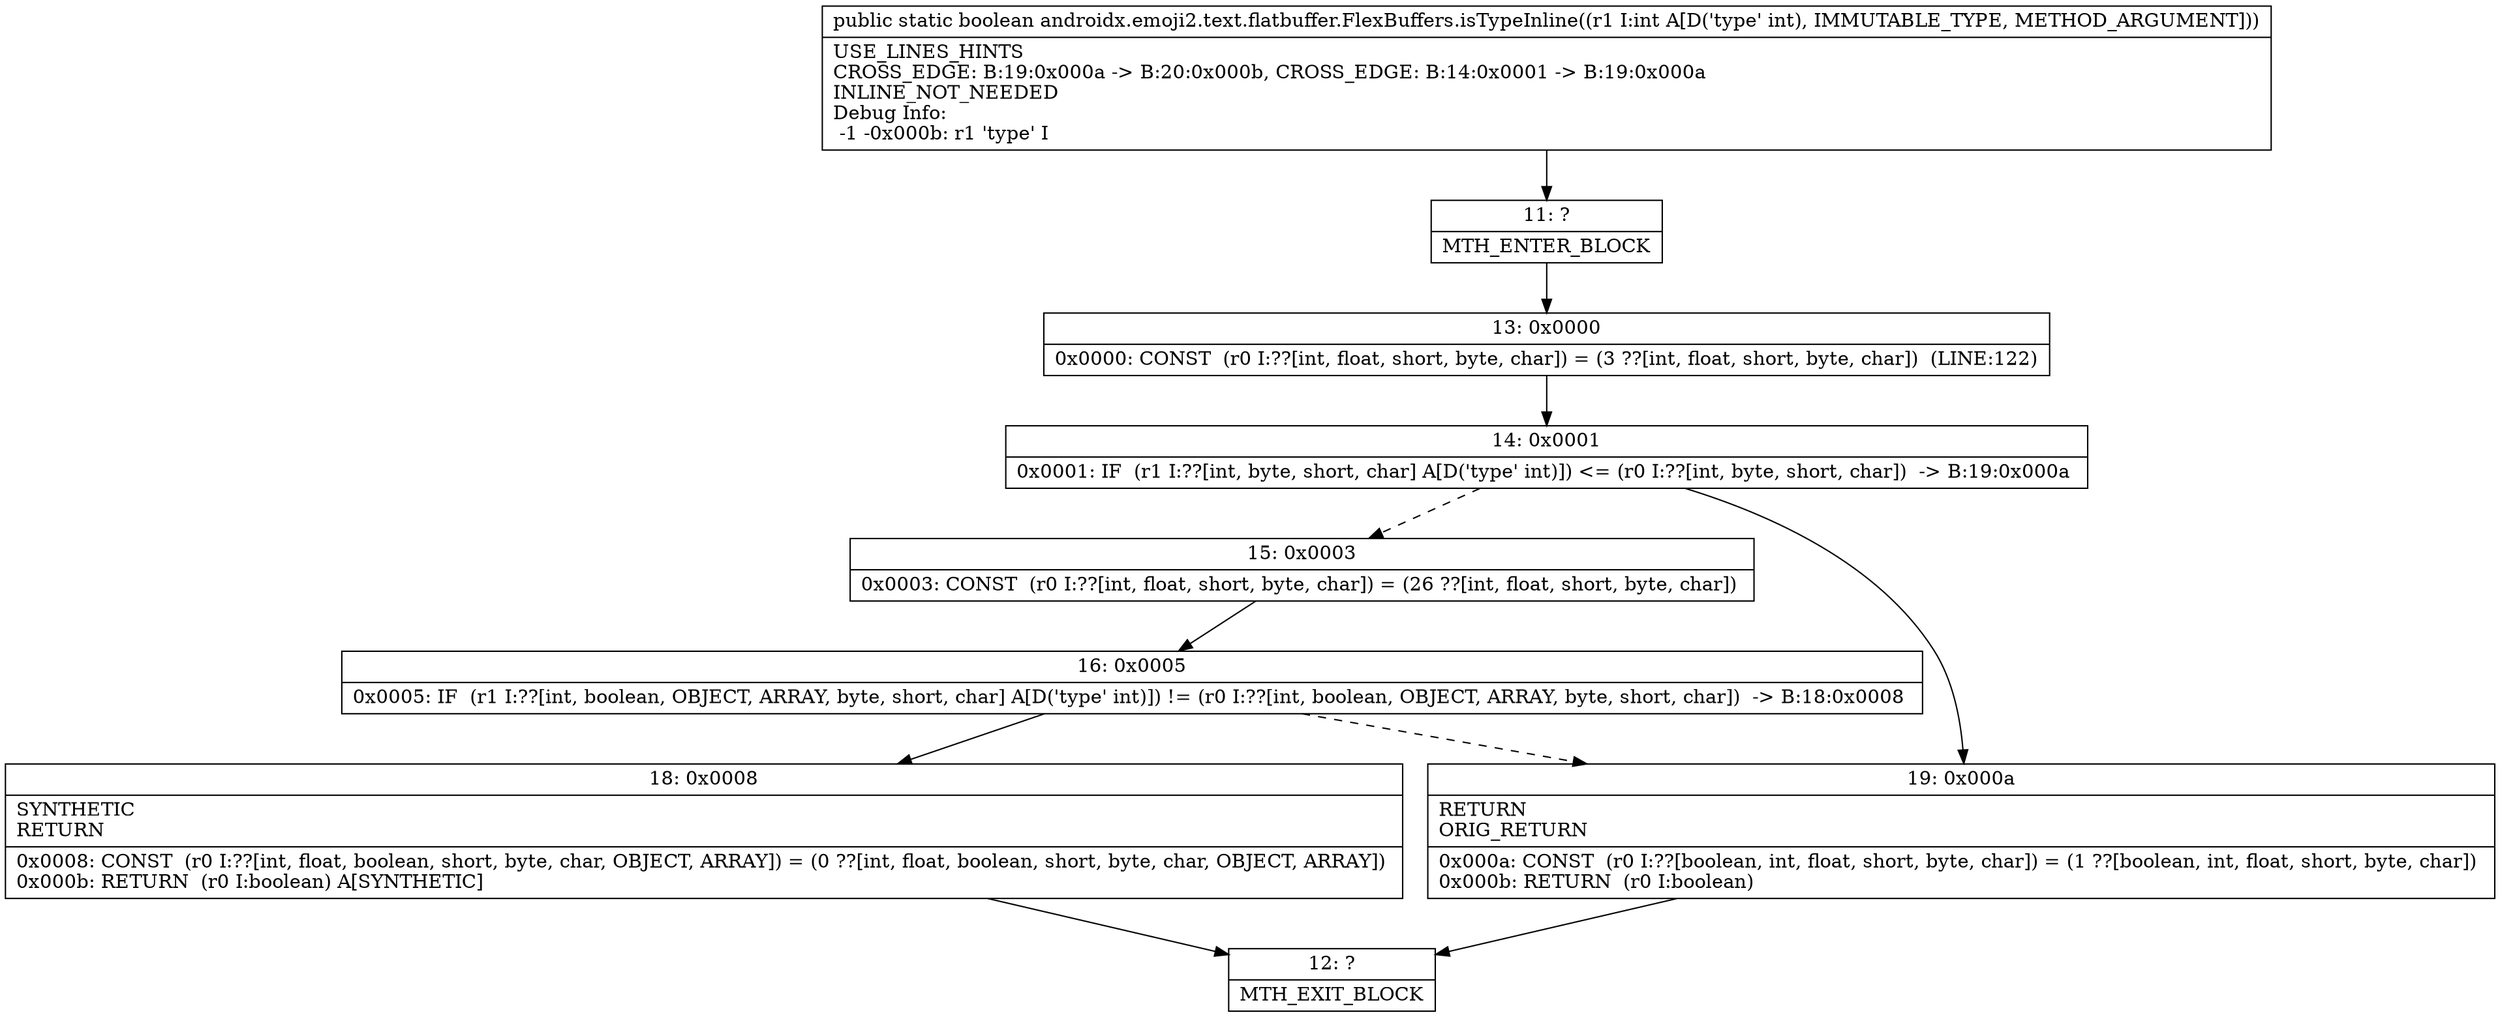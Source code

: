 digraph "CFG forandroidx.emoji2.text.flatbuffer.FlexBuffers.isTypeInline(I)Z" {
Node_11 [shape=record,label="{11\:\ ?|MTH_ENTER_BLOCK\l}"];
Node_13 [shape=record,label="{13\:\ 0x0000|0x0000: CONST  (r0 I:??[int, float, short, byte, char]) = (3 ??[int, float, short, byte, char])  (LINE:122)\l}"];
Node_14 [shape=record,label="{14\:\ 0x0001|0x0001: IF  (r1 I:??[int, byte, short, char] A[D('type' int)]) \<= (r0 I:??[int, byte, short, char])  \-\> B:19:0x000a \l}"];
Node_15 [shape=record,label="{15\:\ 0x0003|0x0003: CONST  (r0 I:??[int, float, short, byte, char]) = (26 ??[int, float, short, byte, char]) \l}"];
Node_16 [shape=record,label="{16\:\ 0x0005|0x0005: IF  (r1 I:??[int, boolean, OBJECT, ARRAY, byte, short, char] A[D('type' int)]) != (r0 I:??[int, boolean, OBJECT, ARRAY, byte, short, char])  \-\> B:18:0x0008 \l}"];
Node_18 [shape=record,label="{18\:\ 0x0008|SYNTHETIC\lRETURN\l|0x0008: CONST  (r0 I:??[int, float, boolean, short, byte, char, OBJECT, ARRAY]) = (0 ??[int, float, boolean, short, byte, char, OBJECT, ARRAY]) \l0x000b: RETURN  (r0 I:boolean) A[SYNTHETIC]\l}"];
Node_12 [shape=record,label="{12\:\ ?|MTH_EXIT_BLOCK\l}"];
Node_19 [shape=record,label="{19\:\ 0x000a|RETURN\lORIG_RETURN\l|0x000a: CONST  (r0 I:??[boolean, int, float, short, byte, char]) = (1 ??[boolean, int, float, short, byte, char]) \l0x000b: RETURN  (r0 I:boolean) \l}"];
MethodNode[shape=record,label="{public static boolean androidx.emoji2.text.flatbuffer.FlexBuffers.isTypeInline((r1 I:int A[D('type' int), IMMUTABLE_TYPE, METHOD_ARGUMENT]))  | USE_LINES_HINTS\lCROSS_EDGE: B:19:0x000a \-\> B:20:0x000b, CROSS_EDGE: B:14:0x0001 \-\> B:19:0x000a\lINLINE_NOT_NEEDED\lDebug Info:\l  \-1 \-0x000b: r1 'type' I\l}"];
MethodNode -> Node_11;Node_11 -> Node_13;
Node_13 -> Node_14;
Node_14 -> Node_15[style=dashed];
Node_14 -> Node_19;
Node_15 -> Node_16;
Node_16 -> Node_18;
Node_16 -> Node_19[style=dashed];
Node_18 -> Node_12;
Node_19 -> Node_12;
}

